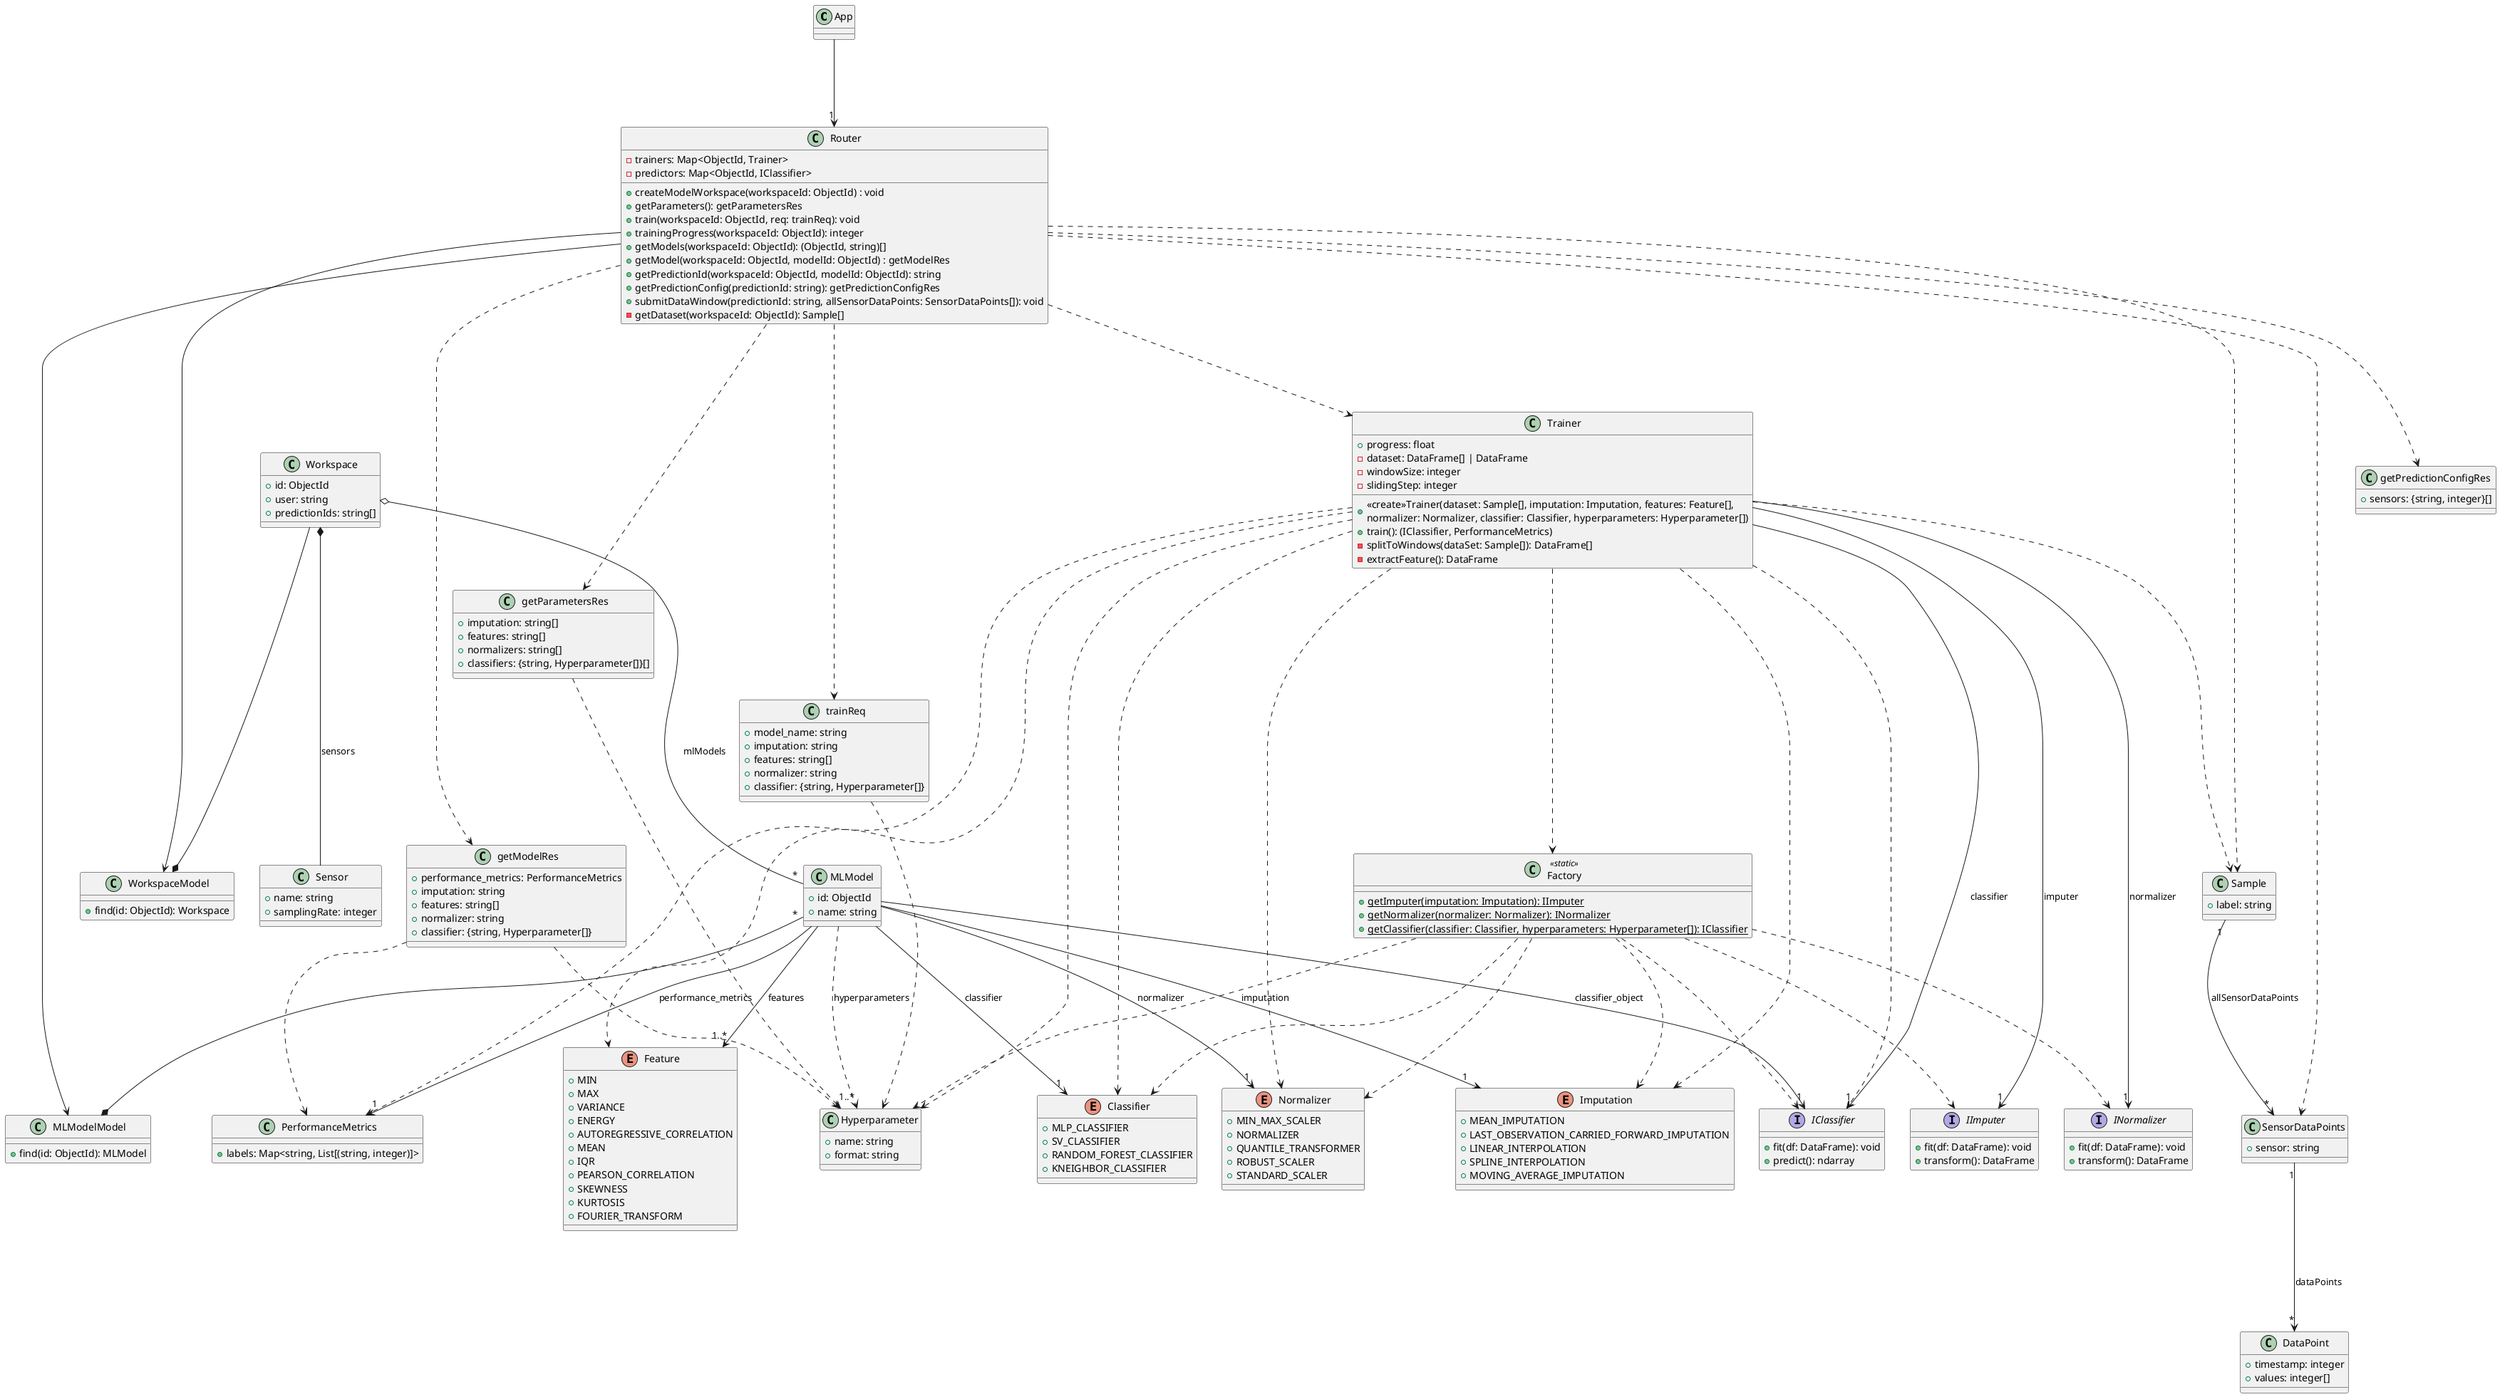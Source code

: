 @startuml Model Management Class Diagram

class App {}

App ---> "1" Router

class WorkspaceModel {
    +find(id: ObjectId): Workspace
}

class Workspace {
    +id: ObjectId
    +user: string
    +predictionIds: string[]
}

Workspace *--- Sensor : sensors

class Sensor {
    +name: string
    +samplingRate: integer
}

Workspace ---* WorkspaceModel
Workspace o--- "*" MLModel : mlModels

class getParametersRes {
    +imputation: string[]
    +features: string[]
    +normalizers: string[]
    +classifiers: {string, Hyperparameter[]}[]
}

getParametersRes ...> Hyperparameter

class Hyperparameter {
    +name: string
    +format: string
}

'getParametersRes ---> "5" Imputation: imputations
'getParametersRes ---> "11" Feature: features
'getParametersRes ---> "5" Normalizer: normalizers
'getParametersRes ---> "4" Classifier: classifiers

class trainReq {
    +model_name: string
    +imputation: string
    +features: string[]
    +normalizer: string
    +classifier: {string, Hyperparameter[]}
}

trainReq ...> Hyperparameter

class getModelRes {
    +performance_metrics: PerformanceMetrics
    +imputation: string
    +features: string[]
    +normalizer: string
    +classifier: {string, Hyperparameter[]}
}

getModelRes ...> Hyperparameter
getModelRes ...> PerformanceMetrics

class getPredictionConfigRes {
    +sensors: {string, integer}[]
}

class Router {
    -trainers: Map<ObjectId, Trainer> 
    -predictors: Map<ObjectId, IClassifier>

    +createModelWorkspace(workspaceId: ObjectId) : void
    +getParameters(): getParametersRes
    +train(workspaceId: ObjectId, req: trainReq): void
    +trainingProgress(workspaceId: ObjectId): integer
    +getModels(workspaceId: ObjectId): (ObjectId, string)[]
    +getModel(workspaceId: ObjectId, modelId: ObjectId) : getModelRes
    +getPredictionId(workspaceId: ObjectId, modelId: ObjectId): string
    +getPredictionConfig(predictionId: string): getPredictionConfigRes
    +submitDataWindow(predictionId: string, allSensorDataPoints: SensorDataPoints[]): void
    -getDataset(workspaceId: ObjectId): Sample[]
}

Router ...> SensorDataPoints
Router ...> Sample
Router ---> WorkspaceModel
Router ---> MLModelModel
Router ...> Trainer

class Sample {
    +label: string
}

class SensorDataPoints {
    +sensor: string
}

class DataPoint {
    +timestamp: integer
    +values: integer[]
}

Sample "1" ---> "*" SensorDataPoints : allSensorDataPoints
SensorDataPoints "1" ---> "*" DataPoint : dataPoints

Router ...> getParametersRes
Router ...> trainReq
Router ...> getModelRes
Router ...> getPredictionConfigRes

class Factory <<static>> {
    +{static} getImputer(imputation: Imputation): IImputer
    +{static} getNormalizer(normalizer: Normalizer): INormalizer
    +{static} getClassifier(classifier: Classifier, hyperparameters: Hyperparameter[]): IClassifier
}

Factory ...> Imputation
Factory ...> IImputer
Factory ...> Normalizer
Factory ...> INormalizer
Factory ...> Classifier
Factory ...> IClassifier
Factory ...> Hyperparameter

interface IImputer {
    +fit(df: DataFrame): void
    +transform(): DataFrame
}

interface INormalizer {
    +fit(df: DataFrame): void
    +transform(): DataFrame
}

interface IClassifier {
    +fit(df: DataFrame): void
    +predict(): ndarray
}

class Trainer {
    +progress: float
    -dataset: DataFrame[] | DataFrame
    -windowSize: integer
    -slidingStep: integer
    +<<create>>Trainer(dataset: Sample[], imputation: Imputation, features: Feature[],\nnormalizer: Normalizer, classifier: Classifier, hyperparameters: Hyperparameter[])
    +train(): (IClassifier, PerformanceMetrics)
    -splitToWindows(dataSet: Sample[]): DataFrame[]
    -extractFeature(): DataFrame
}

Trainer ---> "1" IImputer : imputer
Trainer ---> "1" INormalizer : normalizer
Trainer ---> "1" IClassifier : classifier

Trainer ...> Imputation
Trainer ...> Feature
Trainer ...> Normalizer
Trainer ...> Classifier
Trainer ...> IClassifier
Trainer ...> PerformanceMetrics
Trainer ...> Sample
Trainer ...> Factory
Trainer ...> Hyperparameter

class PerformanceMetrics {
    +labels: Map<string, List[(string, integer)]>
}

class MLModel {
    +id: ObjectId
    +name: string
}

MLModel ---> "1" Imputation : imputation
MLModel ---> "1..*" Feature : features
MLModel ---> "1" Normalizer : normalizer
MLModel ---> "1" Classifier : classifier
MLModel ...> "1..*" Hyperparameter: hyperparameters
MLModel ---> "1" PerformanceMetrics : performance_metrics
MLModel ---> "1" IClassifier : classifier_object

class MLModelModel {
    +find(id: ObjectId): MLModel
}

MLModel "*" ---* MLModelModel

enum Imputation {
    +MEAN_IMPUTATION
    +LAST_OBSERVATION_CARRIED_FORWARD_IMPUTATION
    +LINEAR_INTERPOLATION
    +SPLINE_INTERPOLATION
    +MOVING_AVERAGE_IMPUTATION
}

enum Feature {
    +MIN
    +MAX
    +VARIANCE
    +ENERGY
    +AUTOREGRESSIVE_CORRELATION
    +MEAN
    +IQR
    +PEARSON_CORRELATION
    +SKEWNESS
    +KURTOSIS
    +FOURIER_TRANSFORM
}

enum Normalizer {
    +MIN_MAX_SCALER
    +NORMALIZER
    +QUANTILE_TRANSFORMER
    +ROBUST_SCALER
    +STANDARD_SCALER
} 

enum Classifier {
    +MLP_CLASSIFIER
    +SV_CLASSIFIER
    +RANDOM_FOREST_CLASSIFIER
    +KNEIGHBOR_CLASSIFIER
}

@enduml